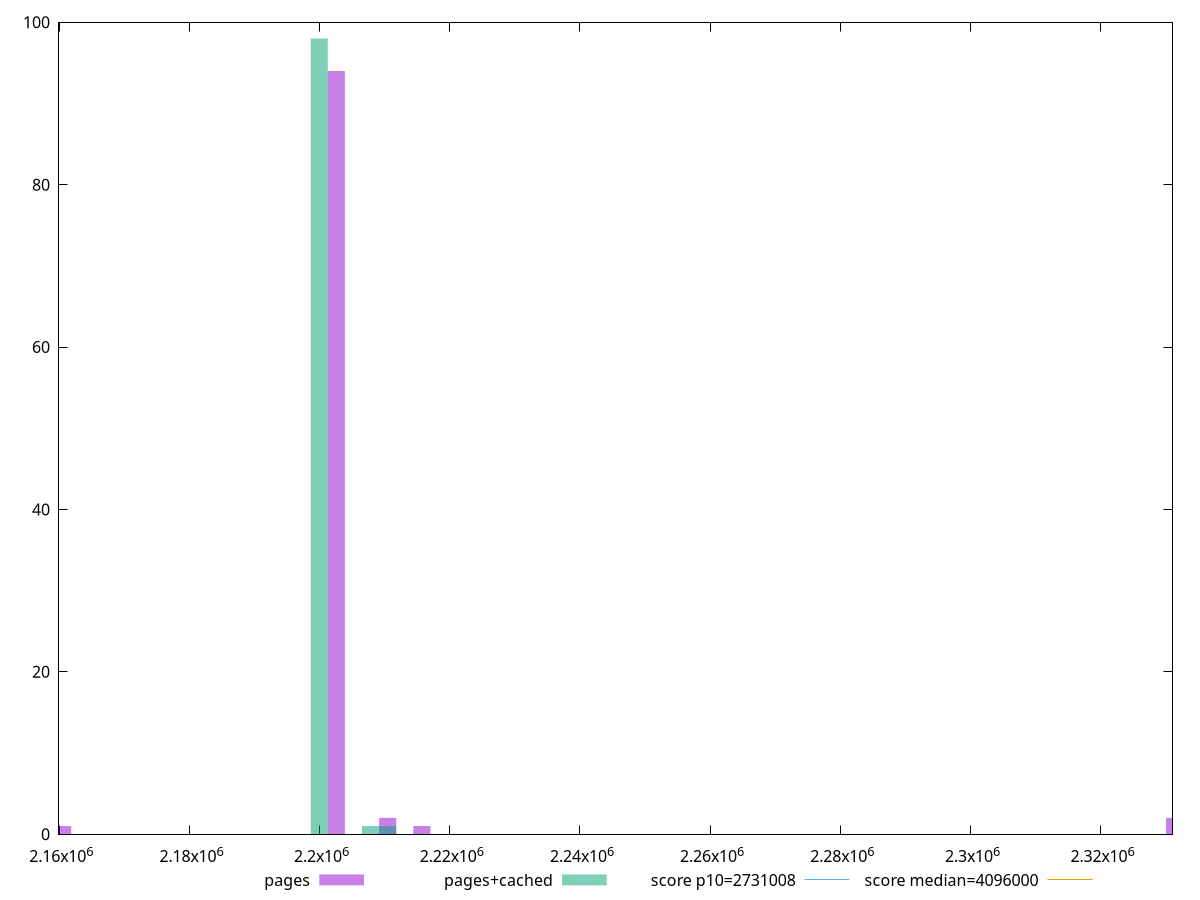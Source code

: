 reset

$pages <<EOF
2210464.754499831 2
2202579.624578904 94
2160525.5983339604 1
2331370.0799540426 2
2215721.5077804485 1
EOF

$pagesCached <<EOF
2210464.754499831 1
2199951.247938595 98
2207836.3778595217 1
EOF

set key outside below
set boxwidth 2628.3766403089544
set xrange [2159963:2331057]
set yrange [0:100]
set trange [0:100]
set style fill transparent solid 0.5 noborder

set parametric
set terminal svg size 640, 500 enhanced background rgb 'white'
set output "report_00026_2021-02-22T21:38:55.199Z/total-byte-weight/comparison/histogram/0_vs_1.svg"

plot $pages title "pages" with boxes, \
     $pagesCached title "pages+cached" with boxes, \
     2731008,t title "score p10=2731008", \
     4096000,t title "score median=4096000"

reset
